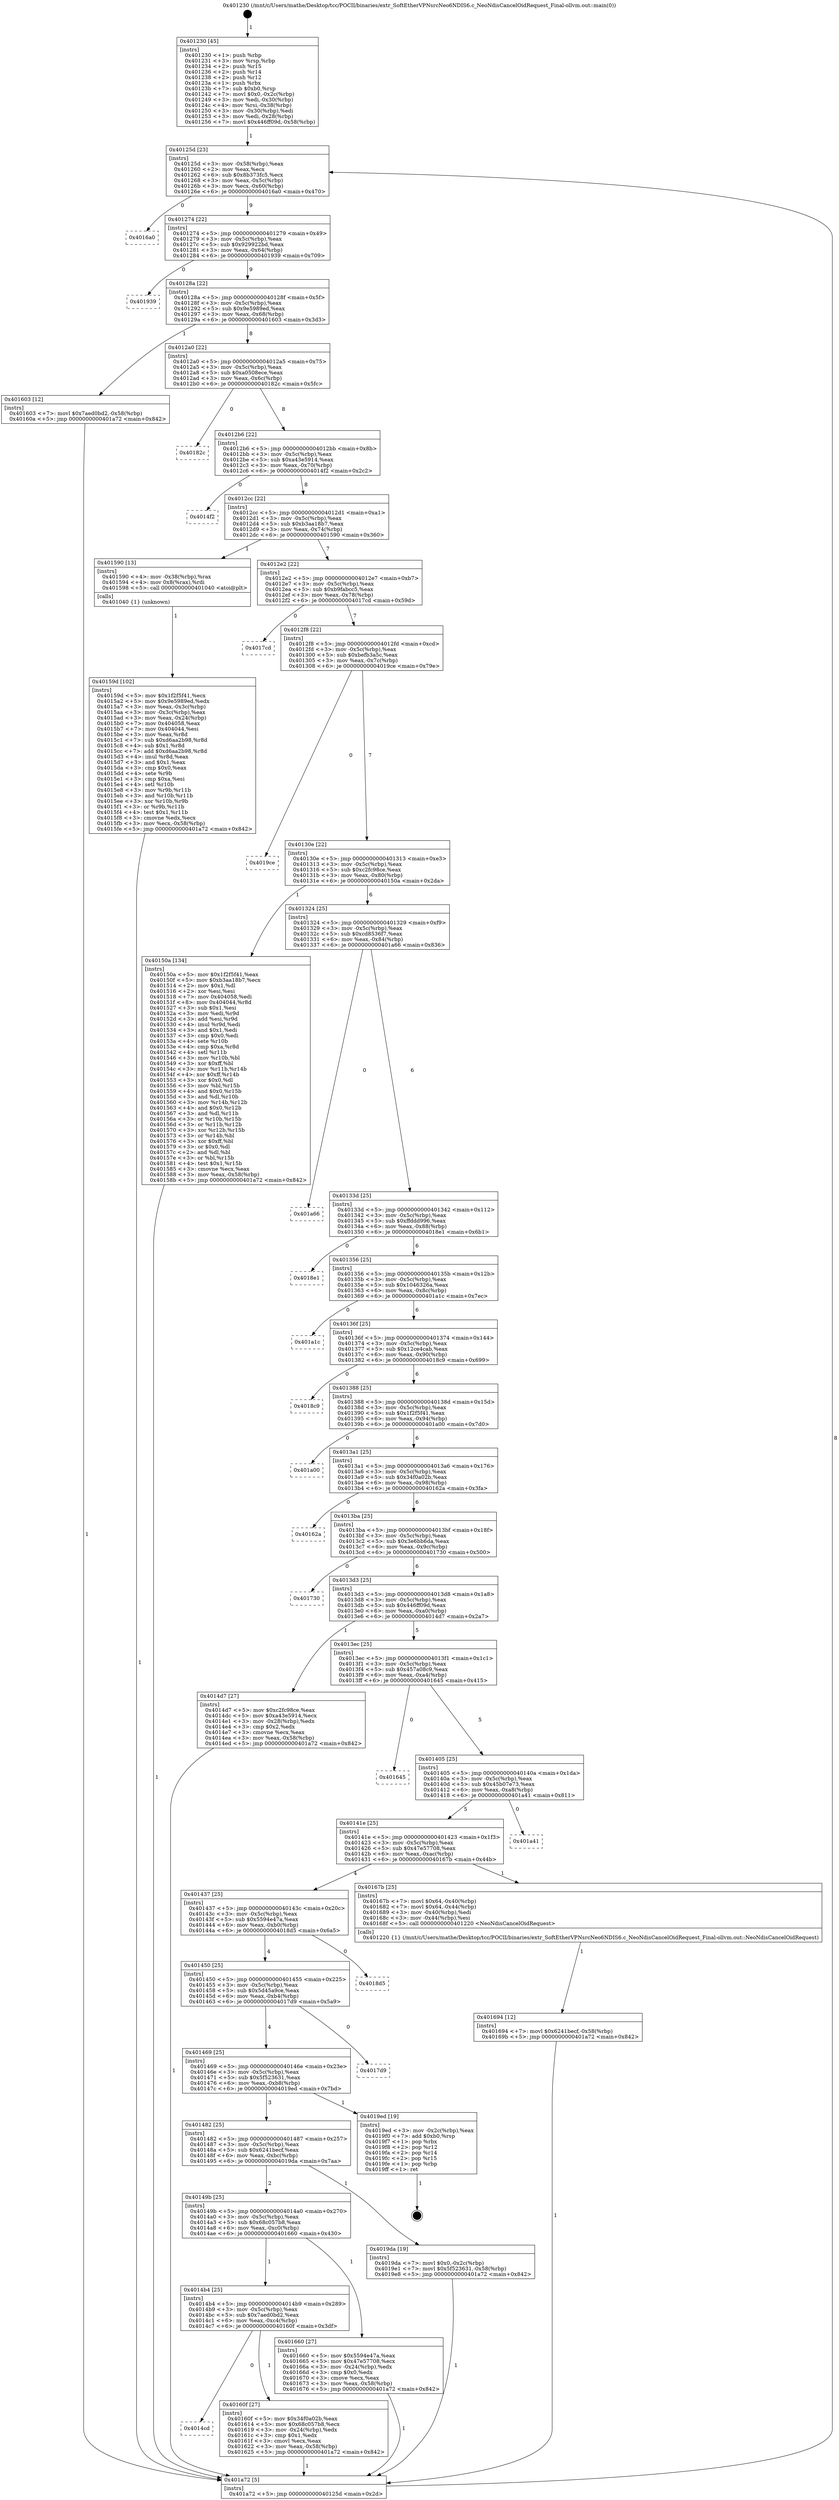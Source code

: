 digraph "0x401230" {
  label = "0x401230 (/mnt/c/Users/mathe/Desktop/tcc/POCII/binaries/extr_SoftEtherVPNsrcNeo6NDIS6.c_NeoNdisCancelOidRequest_Final-ollvm.out::main(0))"
  labelloc = "t"
  node[shape=record]

  Entry [label="",width=0.3,height=0.3,shape=circle,fillcolor=black,style=filled]
  "0x40125d" [label="{
     0x40125d [23]\l
     | [instrs]\l
     &nbsp;&nbsp;0x40125d \<+3\>: mov -0x58(%rbp),%eax\l
     &nbsp;&nbsp;0x401260 \<+2\>: mov %eax,%ecx\l
     &nbsp;&nbsp;0x401262 \<+6\>: sub $0x8b373fc5,%ecx\l
     &nbsp;&nbsp;0x401268 \<+3\>: mov %eax,-0x5c(%rbp)\l
     &nbsp;&nbsp;0x40126b \<+3\>: mov %ecx,-0x60(%rbp)\l
     &nbsp;&nbsp;0x40126e \<+6\>: je 00000000004016a0 \<main+0x470\>\l
  }"]
  "0x4016a0" [label="{
     0x4016a0\l
  }", style=dashed]
  "0x401274" [label="{
     0x401274 [22]\l
     | [instrs]\l
     &nbsp;&nbsp;0x401274 \<+5\>: jmp 0000000000401279 \<main+0x49\>\l
     &nbsp;&nbsp;0x401279 \<+3\>: mov -0x5c(%rbp),%eax\l
     &nbsp;&nbsp;0x40127c \<+5\>: sub $0x929922bd,%eax\l
     &nbsp;&nbsp;0x401281 \<+3\>: mov %eax,-0x64(%rbp)\l
     &nbsp;&nbsp;0x401284 \<+6\>: je 0000000000401939 \<main+0x709\>\l
  }"]
  Exit [label="",width=0.3,height=0.3,shape=circle,fillcolor=black,style=filled,peripheries=2]
  "0x401939" [label="{
     0x401939\l
  }", style=dashed]
  "0x40128a" [label="{
     0x40128a [22]\l
     | [instrs]\l
     &nbsp;&nbsp;0x40128a \<+5\>: jmp 000000000040128f \<main+0x5f\>\l
     &nbsp;&nbsp;0x40128f \<+3\>: mov -0x5c(%rbp),%eax\l
     &nbsp;&nbsp;0x401292 \<+5\>: sub $0x9e5989ed,%eax\l
     &nbsp;&nbsp;0x401297 \<+3\>: mov %eax,-0x68(%rbp)\l
     &nbsp;&nbsp;0x40129a \<+6\>: je 0000000000401603 \<main+0x3d3\>\l
  }"]
  "0x401694" [label="{
     0x401694 [12]\l
     | [instrs]\l
     &nbsp;&nbsp;0x401694 \<+7\>: movl $0x6241becf,-0x58(%rbp)\l
     &nbsp;&nbsp;0x40169b \<+5\>: jmp 0000000000401a72 \<main+0x842\>\l
  }"]
  "0x401603" [label="{
     0x401603 [12]\l
     | [instrs]\l
     &nbsp;&nbsp;0x401603 \<+7\>: movl $0x7aed0bd2,-0x58(%rbp)\l
     &nbsp;&nbsp;0x40160a \<+5\>: jmp 0000000000401a72 \<main+0x842\>\l
  }"]
  "0x4012a0" [label="{
     0x4012a0 [22]\l
     | [instrs]\l
     &nbsp;&nbsp;0x4012a0 \<+5\>: jmp 00000000004012a5 \<main+0x75\>\l
     &nbsp;&nbsp;0x4012a5 \<+3\>: mov -0x5c(%rbp),%eax\l
     &nbsp;&nbsp;0x4012a8 \<+5\>: sub $0xa0508ece,%eax\l
     &nbsp;&nbsp;0x4012ad \<+3\>: mov %eax,-0x6c(%rbp)\l
     &nbsp;&nbsp;0x4012b0 \<+6\>: je 000000000040182c \<main+0x5fc\>\l
  }"]
  "0x4014cd" [label="{
     0x4014cd\l
  }", style=dashed]
  "0x40182c" [label="{
     0x40182c\l
  }", style=dashed]
  "0x4012b6" [label="{
     0x4012b6 [22]\l
     | [instrs]\l
     &nbsp;&nbsp;0x4012b6 \<+5\>: jmp 00000000004012bb \<main+0x8b\>\l
     &nbsp;&nbsp;0x4012bb \<+3\>: mov -0x5c(%rbp),%eax\l
     &nbsp;&nbsp;0x4012be \<+5\>: sub $0xa43e5914,%eax\l
     &nbsp;&nbsp;0x4012c3 \<+3\>: mov %eax,-0x70(%rbp)\l
     &nbsp;&nbsp;0x4012c6 \<+6\>: je 00000000004014f2 \<main+0x2c2\>\l
  }"]
  "0x40160f" [label="{
     0x40160f [27]\l
     | [instrs]\l
     &nbsp;&nbsp;0x40160f \<+5\>: mov $0x34f0a02b,%eax\l
     &nbsp;&nbsp;0x401614 \<+5\>: mov $0x68c057b8,%ecx\l
     &nbsp;&nbsp;0x401619 \<+3\>: mov -0x24(%rbp),%edx\l
     &nbsp;&nbsp;0x40161c \<+3\>: cmp $0x1,%edx\l
     &nbsp;&nbsp;0x40161f \<+3\>: cmovl %ecx,%eax\l
     &nbsp;&nbsp;0x401622 \<+3\>: mov %eax,-0x58(%rbp)\l
     &nbsp;&nbsp;0x401625 \<+5\>: jmp 0000000000401a72 \<main+0x842\>\l
  }"]
  "0x4014f2" [label="{
     0x4014f2\l
  }", style=dashed]
  "0x4012cc" [label="{
     0x4012cc [22]\l
     | [instrs]\l
     &nbsp;&nbsp;0x4012cc \<+5\>: jmp 00000000004012d1 \<main+0xa1\>\l
     &nbsp;&nbsp;0x4012d1 \<+3\>: mov -0x5c(%rbp),%eax\l
     &nbsp;&nbsp;0x4012d4 \<+5\>: sub $0xb3aa18b7,%eax\l
     &nbsp;&nbsp;0x4012d9 \<+3\>: mov %eax,-0x74(%rbp)\l
     &nbsp;&nbsp;0x4012dc \<+6\>: je 0000000000401590 \<main+0x360\>\l
  }"]
  "0x4014b4" [label="{
     0x4014b4 [25]\l
     | [instrs]\l
     &nbsp;&nbsp;0x4014b4 \<+5\>: jmp 00000000004014b9 \<main+0x289\>\l
     &nbsp;&nbsp;0x4014b9 \<+3\>: mov -0x5c(%rbp),%eax\l
     &nbsp;&nbsp;0x4014bc \<+5\>: sub $0x7aed0bd2,%eax\l
     &nbsp;&nbsp;0x4014c1 \<+6\>: mov %eax,-0xc4(%rbp)\l
     &nbsp;&nbsp;0x4014c7 \<+6\>: je 000000000040160f \<main+0x3df\>\l
  }"]
  "0x401590" [label="{
     0x401590 [13]\l
     | [instrs]\l
     &nbsp;&nbsp;0x401590 \<+4\>: mov -0x38(%rbp),%rax\l
     &nbsp;&nbsp;0x401594 \<+4\>: mov 0x8(%rax),%rdi\l
     &nbsp;&nbsp;0x401598 \<+5\>: call 0000000000401040 \<atoi@plt\>\l
     | [calls]\l
     &nbsp;&nbsp;0x401040 \{1\} (unknown)\l
  }"]
  "0x4012e2" [label="{
     0x4012e2 [22]\l
     | [instrs]\l
     &nbsp;&nbsp;0x4012e2 \<+5\>: jmp 00000000004012e7 \<main+0xb7\>\l
     &nbsp;&nbsp;0x4012e7 \<+3\>: mov -0x5c(%rbp),%eax\l
     &nbsp;&nbsp;0x4012ea \<+5\>: sub $0xb9fabcc5,%eax\l
     &nbsp;&nbsp;0x4012ef \<+3\>: mov %eax,-0x78(%rbp)\l
     &nbsp;&nbsp;0x4012f2 \<+6\>: je 00000000004017cd \<main+0x59d\>\l
  }"]
  "0x401660" [label="{
     0x401660 [27]\l
     | [instrs]\l
     &nbsp;&nbsp;0x401660 \<+5\>: mov $0x5594e47a,%eax\l
     &nbsp;&nbsp;0x401665 \<+5\>: mov $0x47e57708,%ecx\l
     &nbsp;&nbsp;0x40166a \<+3\>: mov -0x24(%rbp),%edx\l
     &nbsp;&nbsp;0x40166d \<+3\>: cmp $0x0,%edx\l
     &nbsp;&nbsp;0x401670 \<+3\>: cmove %ecx,%eax\l
     &nbsp;&nbsp;0x401673 \<+3\>: mov %eax,-0x58(%rbp)\l
     &nbsp;&nbsp;0x401676 \<+5\>: jmp 0000000000401a72 \<main+0x842\>\l
  }"]
  "0x4017cd" [label="{
     0x4017cd\l
  }", style=dashed]
  "0x4012f8" [label="{
     0x4012f8 [22]\l
     | [instrs]\l
     &nbsp;&nbsp;0x4012f8 \<+5\>: jmp 00000000004012fd \<main+0xcd\>\l
     &nbsp;&nbsp;0x4012fd \<+3\>: mov -0x5c(%rbp),%eax\l
     &nbsp;&nbsp;0x401300 \<+5\>: sub $0xbefb3a5c,%eax\l
     &nbsp;&nbsp;0x401305 \<+3\>: mov %eax,-0x7c(%rbp)\l
     &nbsp;&nbsp;0x401308 \<+6\>: je 00000000004019ce \<main+0x79e\>\l
  }"]
  "0x40149b" [label="{
     0x40149b [25]\l
     | [instrs]\l
     &nbsp;&nbsp;0x40149b \<+5\>: jmp 00000000004014a0 \<main+0x270\>\l
     &nbsp;&nbsp;0x4014a0 \<+3\>: mov -0x5c(%rbp),%eax\l
     &nbsp;&nbsp;0x4014a3 \<+5\>: sub $0x68c057b8,%eax\l
     &nbsp;&nbsp;0x4014a8 \<+6\>: mov %eax,-0xc0(%rbp)\l
     &nbsp;&nbsp;0x4014ae \<+6\>: je 0000000000401660 \<main+0x430\>\l
  }"]
  "0x4019ce" [label="{
     0x4019ce\l
  }", style=dashed]
  "0x40130e" [label="{
     0x40130e [22]\l
     | [instrs]\l
     &nbsp;&nbsp;0x40130e \<+5\>: jmp 0000000000401313 \<main+0xe3\>\l
     &nbsp;&nbsp;0x401313 \<+3\>: mov -0x5c(%rbp),%eax\l
     &nbsp;&nbsp;0x401316 \<+5\>: sub $0xc2fc98ce,%eax\l
     &nbsp;&nbsp;0x40131b \<+3\>: mov %eax,-0x80(%rbp)\l
     &nbsp;&nbsp;0x40131e \<+6\>: je 000000000040150a \<main+0x2da\>\l
  }"]
  "0x4019da" [label="{
     0x4019da [19]\l
     | [instrs]\l
     &nbsp;&nbsp;0x4019da \<+7\>: movl $0x0,-0x2c(%rbp)\l
     &nbsp;&nbsp;0x4019e1 \<+7\>: movl $0x5f523631,-0x58(%rbp)\l
     &nbsp;&nbsp;0x4019e8 \<+5\>: jmp 0000000000401a72 \<main+0x842\>\l
  }"]
  "0x40150a" [label="{
     0x40150a [134]\l
     | [instrs]\l
     &nbsp;&nbsp;0x40150a \<+5\>: mov $0x1f2f5f41,%eax\l
     &nbsp;&nbsp;0x40150f \<+5\>: mov $0xb3aa18b7,%ecx\l
     &nbsp;&nbsp;0x401514 \<+2\>: mov $0x1,%dl\l
     &nbsp;&nbsp;0x401516 \<+2\>: xor %esi,%esi\l
     &nbsp;&nbsp;0x401518 \<+7\>: mov 0x404058,%edi\l
     &nbsp;&nbsp;0x40151f \<+8\>: mov 0x404044,%r8d\l
     &nbsp;&nbsp;0x401527 \<+3\>: sub $0x1,%esi\l
     &nbsp;&nbsp;0x40152a \<+3\>: mov %edi,%r9d\l
     &nbsp;&nbsp;0x40152d \<+3\>: add %esi,%r9d\l
     &nbsp;&nbsp;0x401530 \<+4\>: imul %r9d,%edi\l
     &nbsp;&nbsp;0x401534 \<+3\>: and $0x1,%edi\l
     &nbsp;&nbsp;0x401537 \<+3\>: cmp $0x0,%edi\l
     &nbsp;&nbsp;0x40153a \<+4\>: sete %r10b\l
     &nbsp;&nbsp;0x40153e \<+4\>: cmp $0xa,%r8d\l
     &nbsp;&nbsp;0x401542 \<+4\>: setl %r11b\l
     &nbsp;&nbsp;0x401546 \<+3\>: mov %r10b,%bl\l
     &nbsp;&nbsp;0x401549 \<+3\>: xor $0xff,%bl\l
     &nbsp;&nbsp;0x40154c \<+3\>: mov %r11b,%r14b\l
     &nbsp;&nbsp;0x40154f \<+4\>: xor $0xff,%r14b\l
     &nbsp;&nbsp;0x401553 \<+3\>: xor $0x0,%dl\l
     &nbsp;&nbsp;0x401556 \<+3\>: mov %bl,%r15b\l
     &nbsp;&nbsp;0x401559 \<+4\>: and $0x0,%r15b\l
     &nbsp;&nbsp;0x40155d \<+3\>: and %dl,%r10b\l
     &nbsp;&nbsp;0x401560 \<+3\>: mov %r14b,%r12b\l
     &nbsp;&nbsp;0x401563 \<+4\>: and $0x0,%r12b\l
     &nbsp;&nbsp;0x401567 \<+3\>: and %dl,%r11b\l
     &nbsp;&nbsp;0x40156a \<+3\>: or %r10b,%r15b\l
     &nbsp;&nbsp;0x40156d \<+3\>: or %r11b,%r12b\l
     &nbsp;&nbsp;0x401570 \<+3\>: xor %r12b,%r15b\l
     &nbsp;&nbsp;0x401573 \<+3\>: or %r14b,%bl\l
     &nbsp;&nbsp;0x401576 \<+3\>: xor $0xff,%bl\l
     &nbsp;&nbsp;0x401579 \<+3\>: or $0x0,%dl\l
     &nbsp;&nbsp;0x40157c \<+2\>: and %dl,%bl\l
     &nbsp;&nbsp;0x40157e \<+3\>: or %bl,%r15b\l
     &nbsp;&nbsp;0x401581 \<+4\>: test $0x1,%r15b\l
     &nbsp;&nbsp;0x401585 \<+3\>: cmovne %ecx,%eax\l
     &nbsp;&nbsp;0x401588 \<+3\>: mov %eax,-0x58(%rbp)\l
     &nbsp;&nbsp;0x40158b \<+5\>: jmp 0000000000401a72 \<main+0x842\>\l
  }"]
  "0x401324" [label="{
     0x401324 [25]\l
     | [instrs]\l
     &nbsp;&nbsp;0x401324 \<+5\>: jmp 0000000000401329 \<main+0xf9\>\l
     &nbsp;&nbsp;0x401329 \<+3\>: mov -0x5c(%rbp),%eax\l
     &nbsp;&nbsp;0x40132c \<+5\>: sub $0xcd8536f7,%eax\l
     &nbsp;&nbsp;0x401331 \<+6\>: mov %eax,-0x84(%rbp)\l
     &nbsp;&nbsp;0x401337 \<+6\>: je 0000000000401a66 \<main+0x836\>\l
  }"]
  "0x401482" [label="{
     0x401482 [25]\l
     | [instrs]\l
     &nbsp;&nbsp;0x401482 \<+5\>: jmp 0000000000401487 \<main+0x257\>\l
     &nbsp;&nbsp;0x401487 \<+3\>: mov -0x5c(%rbp),%eax\l
     &nbsp;&nbsp;0x40148a \<+5\>: sub $0x6241becf,%eax\l
     &nbsp;&nbsp;0x40148f \<+6\>: mov %eax,-0xbc(%rbp)\l
     &nbsp;&nbsp;0x401495 \<+6\>: je 00000000004019da \<main+0x7aa\>\l
  }"]
  "0x401a66" [label="{
     0x401a66\l
  }", style=dashed]
  "0x40133d" [label="{
     0x40133d [25]\l
     | [instrs]\l
     &nbsp;&nbsp;0x40133d \<+5\>: jmp 0000000000401342 \<main+0x112\>\l
     &nbsp;&nbsp;0x401342 \<+3\>: mov -0x5c(%rbp),%eax\l
     &nbsp;&nbsp;0x401345 \<+5\>: sub $0xffddd996,%eax\l
     &nbsp;&nbsp;0x40134a \<+6\>: mov %eax,-0x88(%rbp)\l
     &nbsp;&nbsp;0x401350 \<+6\>: je 00000000004018e1 \<main+0x6b1\>\l
  }"]
  "0x4019ed" [label="{
     0x4019ed [19]\l
     | [instrs]\l
     &nbsp;&nbsp;0x4019ed \<+3\>: mov -0x2c(%rbp),%eax\l
     &nbsp;&nbsp;0x4019f0 \<+7\>: add $0xb0,%rsp\l
     &nbsp;&nbsp;0x4019f7 \<+1\>: pop %rbx\l
     &nbsp;&nbsp;0x4019f8 \<+2\>: pop %r12\l
     &nbsp;&nbsp;0x4019fa \<+2\>: pop %r14\l
     &nbsp;&nbsp;0x4019fc \<+2\>: pop %r15\l
     &nbsp;&nbsp;0x4019fe \<+1\>: pop %rbp\l
     &nbsp;&nbsp;0x4019ff \<+1\>: ret\l
  }"]
  "0x4018e1" [label="{
     0x4018e1\l
  }", style=dashed]
  "0x401356" [label="{
     0x401356 [25]\l
     | [instrs]\l
     &nbsp;&nbsp;0x401356 \<+5\>: jmp 000000000040135b \<main+0x12b\>\l
     &nbsp;&nbsp;0x40135b \<+3\>: mov -0x5c(%rbp),%eax\l
     &nbsp;&nbsp;0x40135e \<+5\>: sub $0x1046326a,%eax\l
     &nbsp;&nbsp;0x401363 \<+6\>: mov %eax,-0x8c(%rbp)\l
     &nbsp;&nbsp;0x401369 \<+6\>: je 0000000000401a1c \<main+0x7ec\>\l
  }"]
  "0x401469" [label="{
     0x401469 [25]\l
     | [instrs]\l
     &nbsp;&nbsp;0x401469 \<+5\>: jmp 000000000040146e \<main+0x23e\>\l
     &nbsp;&nbsp;0x40146e \<+3\>: mov -0x5c(%rbp),%eax\l
     &nbsp;&nbsp;0x401471 \<+5\>: sub $0x5f523631,%eax\l
     &nbsp;&nbsp;0x401476 \<+6\>: mov %eax,-0xb8(%rbp)\l
     &nbsp;&nbsp;0x40147c \<+6\>: je 00000000004019ed \<main+0x7bd\>\l
  }"]
  "0x401a1c" [label="{
     0x401a1c\l
  }", style=dashed]
  "0x40136f" [label="{
     0x40136f [25]\l
     | [instrs]\l
     &nbsp;&nbsp;0x40136f \<+5\>: jmp 0000000000401374 \<main+0x144\>\l
     &nbsp;&nbsp;0x401374 \<+3\>: mov -0x5c(%rbp),%eax\l
     &nbsp;&nbsp;0x401377 \<+5\>: sub $0x12ce4cab,%eax\l
     &nbsp;&nbsp;0x40137c \<+6\>: mov %eax,-0x90(%rbp)\l
     &nbsp;&nbsp;0x401382 \<+6\>: je 00000000004018c9 \<main+0x699\>\l
  }"]
  "0x4017d9" [label="{
     0x4017d9\l
  }", style=dashed]
  "0x4018c9" [label="{
     0x4018c9\l
  }", style=dashed]
  "0x401388" [label="{
     0x401388 [25]\l
     | [instrs]\l
     &nbsp;&nbsp;0x401388 \<+5\>: jmp 000000000040138d \<main+0x15d\>\l
     &nbsp;&nbsp;0x40138d \<+3\>: mov -0x5c(%rbp),%eax\l
     &nbsp;&nbsp;0x401390 \<+5\>: sub $0x1f2f5f41,%eax\l
     &nbsp;&nbsp;0x401395 \<+6\>: mov %eax,-0x94(%rbp)\l
     &nbsp;&nbsp;0x40139b \<+6\>: je 0000000000401a00 \<main+0x7d0\>\l
  }"]
  "0x401450" [label="{
     0x401450 [25]\l
     | [instrs]\l
     &nbsp;&nbsp;0x401450 \<+5\>: jmp 0000000000401455 \<main+0x225\>\l
     &nbsp;&nbsp;0x401455 \<+3\>: mov -0x5c(%rbp),%eax\l
     &nbsp;&nbsp;0x401458 \<+5\>: sub $0x5d45a9ce,%eax\l
     &nbsp;&nbsp;0x40145d \<+6\>: mov %eax,-0xb4(%rbp)\l
     &nbsp;&nbsp;0x401463 \<+6\>: je 00000000004017d9 \<main+0x5a9\>\l
  }"]
  "0x401a00" [label="{
     0x401a00\l
  }", style=dashed]
  "0x4013a1" [label="{
     0x4013a1 [25]\l
     | [instrs]\l
     &nbsp;&nbsp;0x4013a1 \<+5\>: jmp 00000000004013a6 \<main+0x176\>\l
     &nbsp;&nbsp;0x4013a6 \<+3\>: mov -0x5c(%rbp),%eax\l
     &nbsp;&nbsp;0x4013a9 \<+5\>: sub $0x34f0a02b,%eax\l
     &nbsp;&nbsp;0x4013ae \<+6\>: mov %eax,-0x98(%rbp)\l
     &nbsp;&nbsp;0x4013b4 \<+6\>: je 000000000040162a \<main+0x3fa\>\l
  }"]
  "0x4018d5" [label="{
     0x4018d5\l
  }", style=dashed]
  "0x40162a" [label="{
     0x40162a\l
  }", style=dashed]
  "0x4013ba" [label="{
     0x4013ba [25]\l
     | [instrs]\l
     &nbsp;&nbsp;0x4013ba \<+5\>: jmp 00000000004013bf \<main+0x18f\>\l
     &nbsp;&nbsp;0x4013bf \<+3\>: mov -0x5c(%rbp),%eax\l
     &nbsp;&nbsp;0x4013c2 \<+5\>: sub $0x3e6bb6da,%eax\l
     &nbsp;&nbsp;0x4013c7 \<+6\>: mov %eax,-0x9c(%rbp)\l
     &nbsp;&nbsp;0x4013cd \<+6\>: je 0000000000401730 \<main+0x500\>\l
  }"]
  "0x401437" [label="{
     0x401437 [25]\l
     | [instrs]\l
     &nbsp;&nbsp;0x401437 \<+5\>: jmp 000000000040143c \<main+0x20c\>\l
     &nbsp;&nbsp;0x40143c \<+3\>: mov -0x5c(%rbp),%eax\l
     &nbsp;&nbsp;0x40143f \<+5\>: sub $0x5594e47a,%eax\l
     &nbsp;&nbsp;0x401444 \<+6\>: mov %eax,-0xb0(%rbp)\l
     &nbsp;&nbsp;0x40144a \<+6\>: je 00000000004018d5 \<main+0x6a5\>\l
  }"]
  "0x401730" [label="{
     0x401730\l
  }", style=dashed]
  "0x4013d3" [label="{
     0x4013d3 [25]\l
     | [instrs]\l
     &nbsp;&nbsp;0x4013d3 \<+5\>: jmp 00000000004013d8 \<main+0x1a8\>\l
     &nbsp;&nbsp;0x4013d8 \<+3\>: mov -0x5c(%rbp),%eax\l
     &nbsp;&nbsp;0x4013db \<+5\>: sub $0x446ff09d,%eax\l
     &nbsp;&nbsp;0x4013e0 \<+6\>: mov %eax,-0xa0(%rbp)\l
     &nbsp;&nbsp;0x4013e6 \<+6\>: je 00000000004014d7 \<main+0x2a7\>\l
  }"]
  "0x40167b" [label="{
     0x40167b [25]\l
     | [instrs]\l
     &nbsp;&nbsp;0x40167b \<+7\>: movl $0x64,-0x40(%rbp)\l
     &nbsp;&nbsp;0x401682 \<+7\>: movl $0x64,-0x44(%rbp)\l
     &nbsp;&nbsp;0x401689 \<+3\>: mov -0x40(%rbp),%edi\l
     &nbsp;&nbsp;0x40168c \<+3\>: mov -0x44(%rbp),%esi\l
     &nbsp;&nbsp;0x40168f \<+5\>: call 0000000000401220 \<NeoNdisCancelOidRequest\>\l
     | [calls]\l
     &nbsp;&nbsp;0x401220 \{1\} (/mnt/c/Users/mathe/Desktop/tcc/POCII/binaries/extr_SoftEtherVPNsrcNeo6NDIS6.c_NeoNdisCancelOidRequest_Final-ollvm.out::NeoNdisCancelOidRequest)\l
  }"]
  "0x4014d7" [label="{
     0x4014d7 [27]\l
     | [instrs]\l
     &nbsp;&nbsp;0x4014d7 \<+5\>: mov $0xc2fc98ce,%eax\l
     &nbsp;&nbsp;0x4014dc \<+5\>: mov $0xa43e5914,%ecx\l
     &nbsp;&nbsp;0x4014e1 \<+3\>: mov -0x28(%rbp),%edx\l
     &nbsp;&nbsp;0x4014e4 \<+3\>: cmp $0x2,%edx\l
     &nbsp;&nbsp;0x4014e7 \<+3\>: cmovne %ecx,%eax\l
     &nbsp;&nbsp;0x4014ea \<+3\>: mov %eax,-0x58(%rbp)\l
     &nbsp;&nbsp;0x4014ed \<+5\>: jmp 0000000000401a72 \<main+0x842\>\l
  }"]
  "0x4013ec" [label="{
     0x4013ec [25]\l
     | [instrs]\l
     &nbsp;&nbsp;0x4013ec \<+5\>: jmp 00000000004013f1 \<main+0x1c1\>\l
     &nbsp;&nbsp;0x4013f1 \<+3\>: mov -0x5c(%rbp),%eax\l
     &nbsp;&nbsp;0x4013f4 \<+5\>: sub $0x457a08c9,%eax\l
     &nbsp;&nbsp;0x4013f9 \<+6\>: mov %eax,-0xa4(%rbp)\l
     &nbsp;&nbsp;0x4013ff \<+6\>: je 0000000000401645 \<main+0x415\>\l
  }"]
  "0x401a72" [label="{
     0x401a72 [5]\l
     | [instrs]\l
     &nbsp;&nbsp;0x401a72 \<+5\>: jmp 000000000040125d \<main+0x2d\>\l
  }"]
  "0x401230" [label="{
     0x401230 [45]\l
     | [instrs]\l
     &nbsp;&nbsp;0x401230 \<+1\>: push %rbp\l
     &nbsp;&nbsp;0x401231 \<+3\>: mov %rsp,%rbp\l
     &nbsp;&nbsp;0x401234 \<+2\>: push %r15\l
     &nbsp;&nbsp;0x401236 \<+2\>: push %r14\l
     &nbsp;&nbsp;0x401238 \<+2\>: push %r12\l
     &nbsp;&nbsp;0x40123a \<+1\>: push %rbx\l
     &nbsp;&nbsp;0x40123b \<+7\>: sub $0xb0,%rsp\l
     &nbsp;&nbsp;0x401242 \<+7\>: movl $0x0,-0x2c(%rbp)\l
     &nbsp;&nbsp;0x401249 \<+3\>: mov %edi,-0x30(%rbp)\l
     &nbsp;&nbsp;0x40124c \<+4\>: mov %rsi,-0x38(%rbp)\l
     &nbsp;&nbsp;0x401250 \<+3\>: mov -0x30(%rbp),%edi\l
     &nbsp;&nbsp;0x401253 \<+3\>: mov %edi,-0x28(%rbp)\l
     &nbsp;&nbsp;0x401256 \<+7\>: movl $0x446ff09d,-0x58(%rbp)\l
  }"]
  "0x40159d" [label="{
     0x40159d [102]\l
     | [instrs]\l
     &nbsp;&nbsp;0x40159d \<+5\>: mov $0x1f2f5f41,%ecx\l
     &nbsp;&nbsp;0x4015a2 \<+5\>: mov $0x9e5989ed,%edx\l
     &nbsp;&nbsp;0x4015a7 \<+3\>: mov %eax,-0x3c(%rbp)\l
     &nbsp;&nbsp;0x4015aa \<+3\>: mov -0x3c(%rbp),%eax\l
     &nbsp;&nbsp;0x4015ad \<+3\>: mov %eax,-0x24(%rbp)\l
     &nbsp;&nbsp;0x4015b0 \<+7\>: mov 0x404058,%eax\l
     &nbsp;&nbsp;0x4015b7 \<+7\>: mov 0x404044,%esi\l
     &nbsp;&nbsp;0x4015be \<+3\>: mov %eax,%r8d\l
     &nbsp;&nbsp;0x4015c1 \<+7\>: sub $0xd6aa2b98,%r8d\l
     &nbsp;&nbsp;0x4015c8 \<+4\>: sub $0x1,%r8d\l
     &nbsp;&nbsp;0x4015cc \<+7\>: add $0xd6aa2b98,%r8d\l
     &nbsp;&nbsp;0x4015d3 \<+4\>: imul %r8d,%eax\l
     &nbsp;&nbsp;0x4015d7 \<+3\>: and $0x1,%eax\l
     &nbsp;&nbsp;0x4015da \<+3\>: cmp $0x0,%eax\l
     &nbsp;&nbsp;0x4015dd \<+4\>: sete %r9b\l
     &nbsp;&nbsp;0x4015e1 \<+3\>: cmp $0xa,%esi\l
     &nbsp;&nbsp;0x4015e4 \<+4\>: setl %r10b\l
     &nbsp;&nbsp;0x4015e8 \<+3\>: mov %r9b,%r11b\l
     &nbsp;&nbsp;0x4015eb \<+3\>: and %r10b,%r11b\l
     &nbsp;&nbsp;0x4015ee \<+3\>: xor %r10b,%r9b\l
     &nbsp;&nbsp;0x4015f1 \<+3\>: or %r9b,%r11b\l
     &nbsp;&nbsp;0x4015f4 \<+4\>: test $0x1,%r11b\l
     &nbsp;&nbsp;0x4015f8 \<+3\>: cmovne %edx,%ecx\l
     &nbsp;&nbsp;0x4015fb \<+3\>: mov %ecx,-0x58(%rbp)\l
     &nbsp;&nbsp;0x4015fe \<+5\>: jmp 0000000000401a72 \<main+0x842\>\l
  }"]
  "0x40141e" [label="{
     0x40141e [25]\l
     | [instrs]\l
     &nbsp;&nbsp;0x40141e \<+5\>: jmp 0000000000401423 \<main+0x1f3\>\l
     &nbsp;&nbsp;0x401423 \<+3\>: mov -0x5c(%rbp),%eax\l
     &nbsp;&nbsp;0x401426 \<+5\>: sub $0x47e57708,%eax\l
     &nbsp;&nbsp;0x40142b \<+6\>: mov %eax,-0xac(%rbp)\l
     &nbsp;&nbsp;0x401431 \<+6\>: je 000000000040167b \<main+0x44b\>\l
  }"]
  "0x401645" [label="{
     0x401645\l
  }", style=dashed]
  "0x401405" [label="{
     0x401405 [25]\l
     | [instrs]\l
     &nbsp;&nbsp;0x401405 \<+5\>: jmp 000000000040140a \<main+0x1da\>\l
     &nbsp;&nbsp;0x40140a \<+3\>: mov -0x5c(%rbp),%eax\l
     &nbsp;&nbsp;0x40140d \<+5\>: sub $0x45b07e73,%eax\l
     &nbsp;&nbsp;0x401412 \<+6\>: mov %eax,-0xa8(%rbp)\l
     &nbsp;&nbsp;0x401418 \<+6\>: je 0000000000401a41 \<main+0x811\>\l
  }"]
  "0x401a41" [label="{
     0x401a41\l
  }", style=dashed]
  Entry -> "0x401230" [label=" 1"]
  "0x40125d" -> "0x4016a0" [label=" 0"]
  "0x40125d" -> "0x401274" [label=" 9"]
  "0x4019ed" -> Exit [label=" 1"]
  "0x401274" -> "0x401939" [label=" 0"]
  "0x401274" -> "0x40128a" [label=" 9"]
  "0x4019da" -> "0x401a72" [label=" 1"]
  "0x40128a" -> "0x401603" [label=" 1"]
  "0x40128a" -> "0x4012a0" [label=" 8"]
  "0x401694" -> "0x401a72" [label=" 1"]
  "0x4012a0" -> "0x40182c" [label=" 0"]
  "0x4012a0" -> "0x4012b6" [label=" 8"]
  "0x40167b" -> "0x401694" [label=" 1"]
  "0x4012b6" -> "0x4014f2" [label=" 0"]
  "0x4012b6" -> "0x4012cc" [label=" 8"]
  "0x401660" -> "0x401a72" [label=" 1"]
  "0x4012cc" -> "0x401590" [label=" 1"]
  "0x4012cc" -> "0x4012e2" [label=" 7"]
  "0x4014b4" -> "0x4014cd" [label=" 0"]
  "0x4012e2" -> "0x4017cd" [label=" 0"]
  "0x4012e2" -> "0x4012f8" [label=" 7"]
  "0x4014b4" -> "0x40160f" [label=" 1"]
  "0x4012f8" -> "0x4019ce" [label=" 0"]
  "0x4012f8" -> "0x40130e" [label=" 7"]
  "0x40149b" -> "0x4014b4" [label=" 1"]
  "0x40130e" -> "0x40150a" [label=" 1"]
  "0x40130e" -> "0x401324" [label=" 6"]
  "0x40149b" -> "0x401660" [label=" 1"]
  "0x401324" -> "0x401a66" [label=" 0"]
  "0x401324" -> "0x40133d" [label=" 6"]
  "0x401482" -> "0x40149b" [label=" 2"]
  "0x40133d" -> "0x4018e1" [label=" 0"]
  "0x40133d" -> "0x401356" [label=" 6"]
  "0x401482" -> "0x4019da" [label=" 1"]
  "0x401356" -> "0x401a1c" [label=" 0"]
  "0x401356" -> "0x40136f" [label=" 6"]
  "0x401469" -> "0x401482" [label=" 3"]
  "0x40136f" -> "0x4018c9" [label=" 0"]
  "0x40136f" -> "0x401388" [label=" 6"]
  "0x401469" -> "0x4019ed" [label=" 1"]
  "0x401388" -> "0x401a00" [label=" 0"]
  "0x401388" -> "0x4013a1" [label=" 6"]
  "0x401450" -> "0x401469" [label=" 4"]
  "0x4013a1" -> "0x40162a" [label=" 0"]
  "0x4013a1" -> "0x4013ba" [label=" 6"]
  "0x401450" -> "0x4017d9" [label=" 0"]
  "0x4013ba" -> "0x401730" [label=" 0"]
  "0x4013ba" -> "0x4013d3" [label=" 6"]
  "0x401437" -> "0x401450" [label=" 4"]
  "0x4013d3" -> "0x4014d7" [label=" 1"]
  "0x4013d3" -> "0x4013ec" [label=" 5"]
  "0x4014d7" -> "0x401a72" [label=" 1"]
  "0x401230" -> "0x40125d" [label=" 1"]
  "0x401a72" -> "0x40125d" [label=" 8"]
  "0x40150a" -> "0x401a72" [label=" 1"]
  "0x401590" -> "0x40159d" [label=" 1"]
  "0x40159d" -> "0x401a72" [label=" 1"]
  "0x401603" -> "0x401a72" [label=" 1"]
  "0x401437" -> "0x4018d5" [label=" 0"]
  "0x4013ec" -> "0x401645" [label=" 0"]
  "0x4013ec" -> "0x401405" [label=" 5"]
  "0x40141e" -> "0x401437" [label=" 4"]
  "0x401405" -> "0x401a41" [label=" 0"]
  "0x401405" -> "0x40141e" [label=" 5"]
  "0x40160f" -> "0x401a72" [label=" 1"]
  "0x40141e" -> "0x40167b" [label=" 1"]
}
